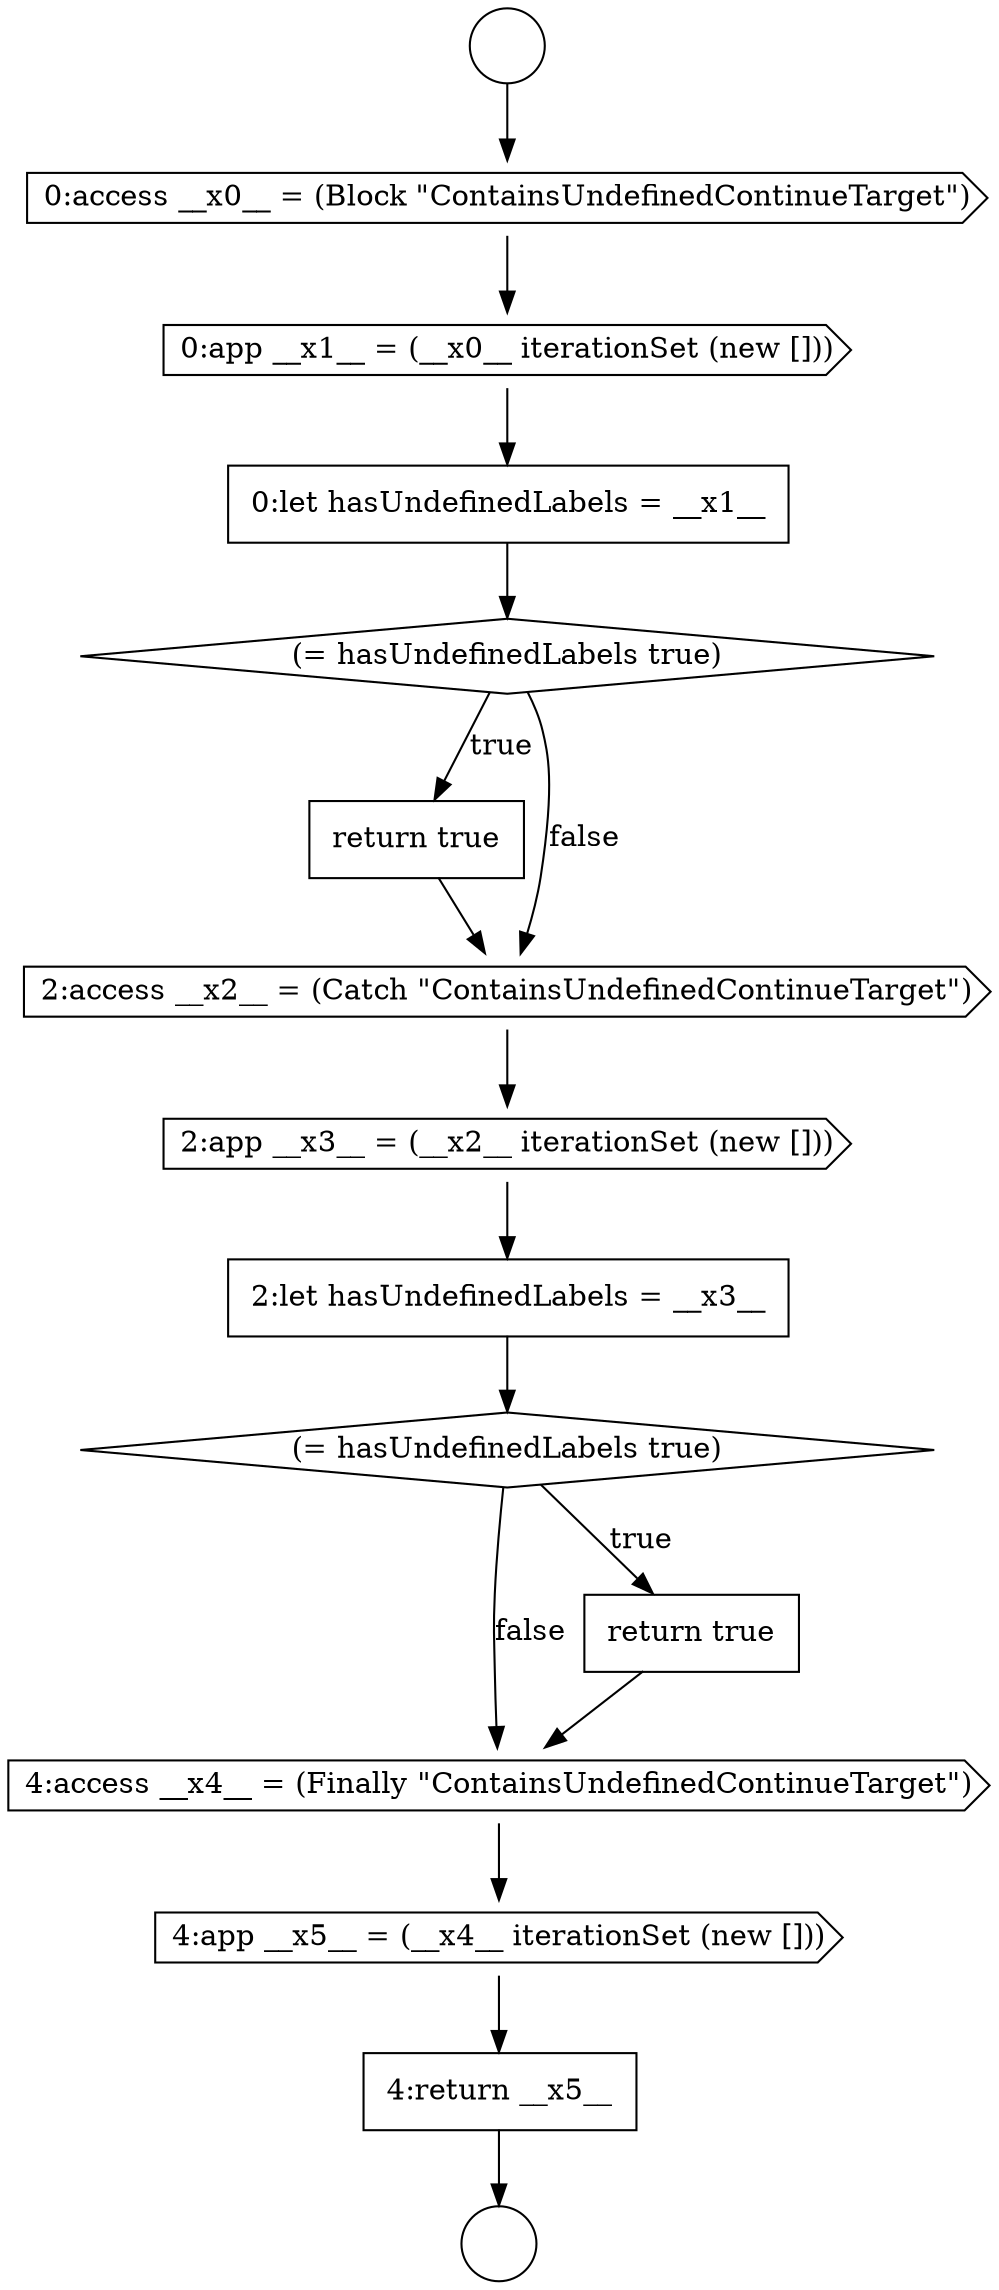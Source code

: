 digraph {
  node7641 [shape=none, margin=0, label=<<font color="black">
    <table border="0" cellborder="1" cellspacing="0" cellpadding="10">
      <tr><td align="left">4:return __x5__</td></tr>
    </table>
  </font>> color="black" fillcolor="white" style=filled]
  node7633 [shape=none, margin=0, label=<<font color="black">
    <table border="0" cellborder="1" cellspacing="0" cellpadding="10">
      <tr><td align="left">return true</td></tr>
    </table>
  </font>> color="black" fillcolor="white" style=filled]
  node7640 [shape=cds, label=<<font color="black">4:app __x5__ = (__x4__ iterationSet (new []))</font>> color="black" fillcolor="white" style=filled]
  node7636 [shape=none, margin=0, label=<<font color="black">
    <table border="0" cellborder="1" cellspacing="0" cellpadding="10">
      <tr><td align="left">2:let hasUndefinedLabels = __x3__</td></tr>
    </table>
  </font>> color="black" fillcolor="white" style=filled]
  node7639 [shape=cds, label=<<font color="black">4:access __x4__ = (Finally &quot;ContainsUndefinedContinueTarget&quot;)</font>> color="black" fillcolor="white" style=filled]
  node7632 [shape=diamond, label=<<font color="black">(= hasUndefinedLabels true)</font>> color="black" fillcolor="white" style=filled]
  node7630 [shape=cds, label=<<font color="black">0:app __x1__ = (__x0__ iterationSet (new []))</font>> color="black" fillcolor="white" style=filled]
  node7635 [shape=cds, label=<<font color="black">2:app __x3__ = (__x2__ iterationSet (new []))</font>> color="black" fillcolor="white" style=filled]
  node7627 [shape=circle label=" " color="black" fillcolor="white" style=filled]
  node7638 [shape=none, margin=0, label=<<font color="black">
    <table border="0" cellborder="1" cellspacing="0" cellpadding="10">
      <tr><td align="left">return true</td></tr>
    </table>
  </font>> color="black" fillcolor="white" style=filled]
  node7634 [shape=cds, label=<<font color="black">2:access __x2__ = (Catch &quot;ContainsUndefinedContinueTarget&quot;)</font>> color="black" fillcolor="white" style=filled]
  node7637 [shape=diamond, label=<<font color="black">(= hasUndefinedLabels true)</font>> color="black" fillcolor="white" style=filled]
  node7628 [shape=circle label=" " color="black" fillcolor="white" style=filled]
  node7631 [shape=none, margin=0, label=<<font color="black">
    <table border="0" cellborder="1" cellspacing="0" cellpadding="10">
      <tr><td align="left">0:let hasUndefinedLabels = __x1__</td></tr>
    </table>
  </font>> color="black" fillcolor="white" style=filled]
  node7629 [shape=cds, label=<<font color="black">0:access __x0__ = (Block &quot;ContainsUndefinedContinueTarget&quot;)</font>> color="black" fillcolor="white" style=filled]
  node7631 -> node7632 [ color="black"]
  node7637 -> node7638 [label=<<font color="black">true</font>> color="black"]
  node7637 -> node7639 [label=<<font color="black">false</font>> color="black"]
  node7638 -> node7639 [ color="black"]
  node7632 -> node7633 [label=<<font color="black">true</font>> color="black"]
  node7632 -> node7634 [label=<<font color="black">false</font>> color="black"]
  node7630 -> node7631 [ color="black"]
  node7633 -> node7634 [ color="black"]
  node7635 -> node7636 [ color="black"]
  node7634 -> node7635 [ color="black"]
  node7639 -> node7640 [ color="black"]
  node7640 -> node7641 [ color="black"]
  node7627 -> node7629 [ color="black"]
  node7641 -> node7628 [ color="black"]
  node7636 -> node7637 [ color="black"]
  node7629 -> node7630 [ color="black"]
}
